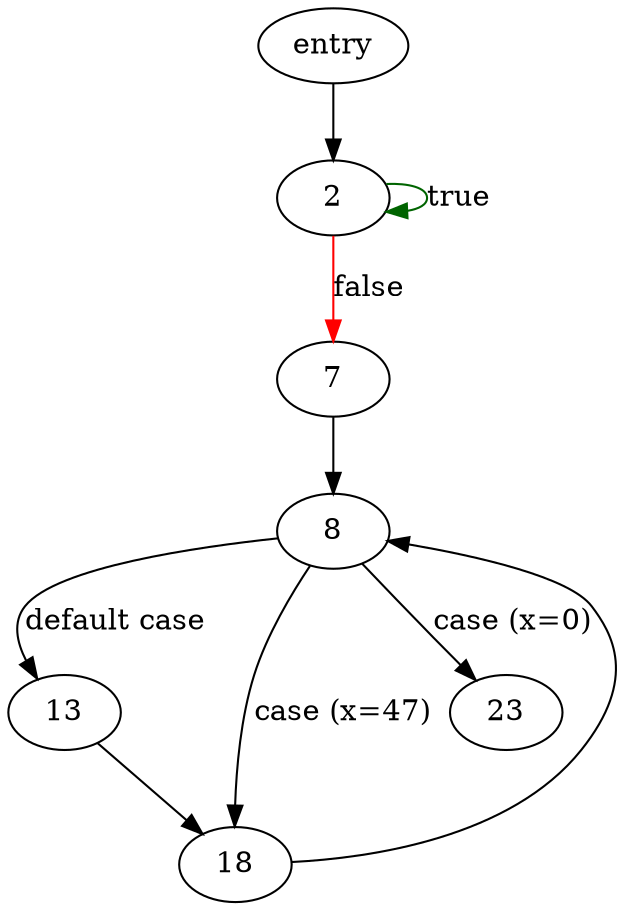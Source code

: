 digraph "last_component" {
	// Node definitions.
	1 [label=entry];
	2;
	7;
	8;
	13;
	18;
	23;

	// Edge definitions.
	1 -> 2;
	2 -> 2 [
		color=darkgreen
		label=true
	];
	2 -> 7 [
		color=red
		label=false
	];
	7 -> 8;
	8 -> 13 [label="default case"];
	8 -> 18 [label="case (x=47)"];
	8 -> 23 [label="case (x=0)"];
	13 -> 18;
	18 -> 8;
}